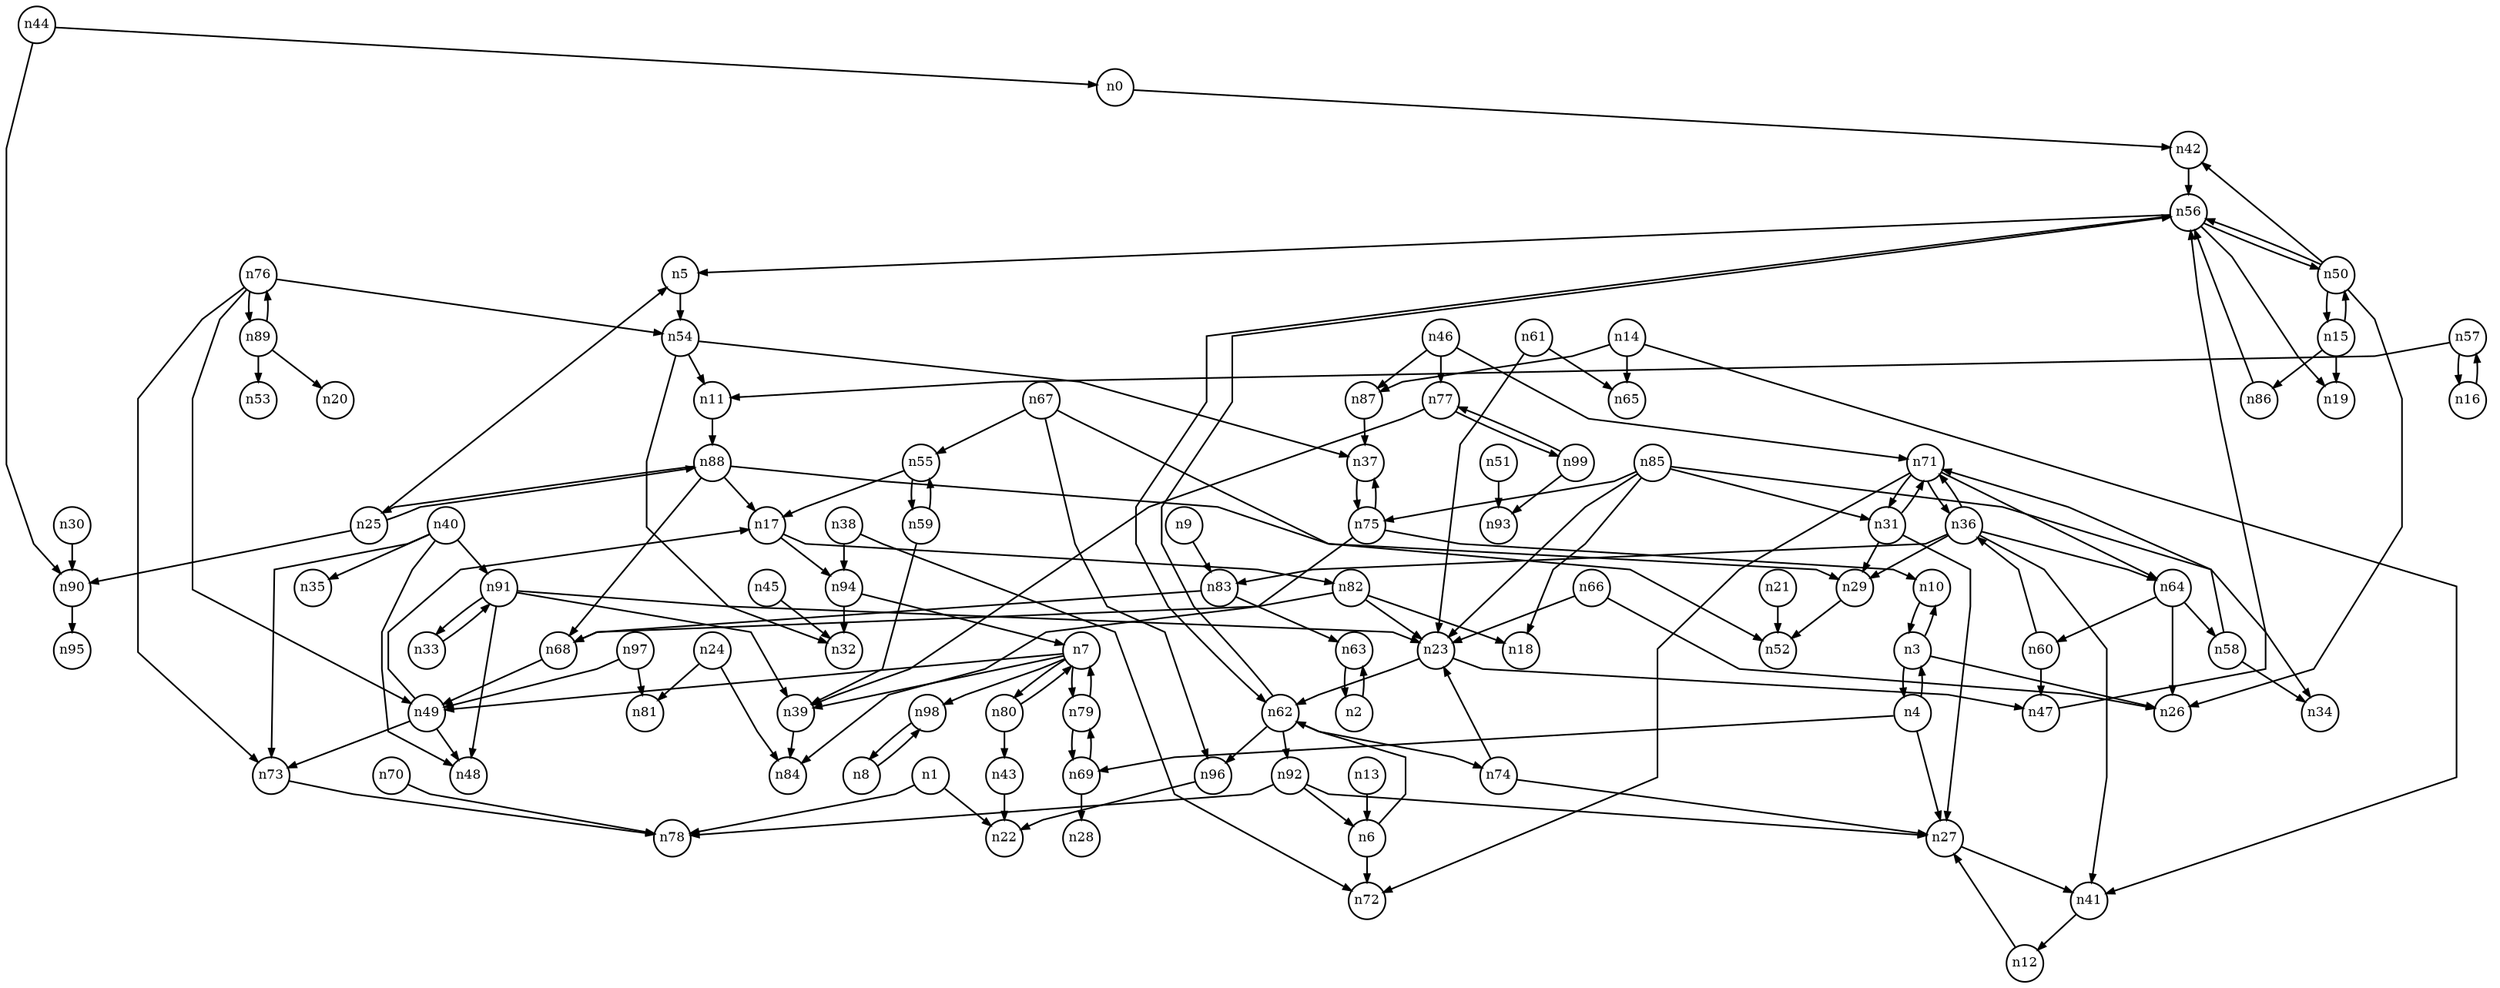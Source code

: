 digraph G{
splines=polyline;
ranksep=0.22;
nodesep=0.22;
nodesize=0.32;
fontsize=8
edge [arrowsize=0.5]
node [fontsize=8 shape=circle width=0.32 fixedsize=shape];

n42 -> n56
n0 -> n42
n1 -> n22
n1 -> n78
n63 -> n2
n2 -> n63
n4 -> n27
n4 -> n69
n4 -> n3
n3 -> n4
n3 -> n10
n3 -> n26
n10 -> n3
n27 -> n41
n69 -> n28
n69 -> n79
n54 -> n11
n54 -> n32
n54 -> n37
n5 -> n54
n6 -> n72
n6 -> n62
n39 -> n84
n7 -> n39
n7 -> n49
n7 -> n79
n7 -> n80
n7 -> n98
n49 -> n17
n49 -> n48
n49 -> n73
n79 -> n69
n79 -> n7
n80 -> n43
n80 -> n7
n98 -> n8
n8 -> n98
n83 -> n63
n83 -> n68
n9 -> n83
n13 -> n6
n41 -> n12
n14 -> n41
n14 -> n65
n14 -> n87
n87 -> n37
n15 -> n19
n15 -> n86
n15 -> n50
n86 -> n56
n82 -> n18
n82 -> n23
n82 -> n68
n17 -> n82
n17 -> n94
n94 -> n32
n94 -> n7
n21 -> n52
n47 -> n56
n23 -> n47
n23 -> n62
n24 -> n81
n24 -> n84
n25 -> n5
n25 -> n90
n25 -> n88
n90 -> n95
n29 -> n52
n30 -> n90
n31 -> n27
n31 -> n29
n31 -> n71
n36 -> n29
n36 -> n41
n36 -> n64
n36 -> n71
n36 -> n83
n64 -> n26
n64 -> n60
n64 -> n58
n71 -> n31
n71 -> n64
n71 -> n72
n71 -> n36
n38 -> n72
n38 -> n94
n40 -> n35
n40 -> n48
n40 -> n73
n40 -> n91
n73 -> n78
n91 -> n23
n91 -> n33
n91 -> n39
n91 -> n48
n12 -> n27
n43 -> n22
n44 -> n0
n44 -> n90
n45 -> n32
n46 -> n71
n46 -> n77
n46 -> n87
n77 -> n39
n77 -> n99
n50 -> n15
n50 -> n26
n50 -> n42
n50 -> n56
n51 -> n93
n11 -> n88
n37 -> n75
n55 -> n17
n55 -> n59
n56 -> n5
n56 -> n19
n56 -> n50
n56 -> n62
n62 -> n74
n62 -> n92
n62 -> n96
n62 -> n56
n57 -> n11
n57 -> n16
n16 -> n57
n58 -> n34
n58 -> n71
n59 -> n39
n59 -> n55
n60 -> n47
n60 -> n36
n61 -> n23
n61 -> n65
n74 -> n23
n74 -> n27
n92 -> n6
n92 -> n27
n92 -> n78
n96 -> n22
n66 -> n23
n66 -> n26
n67 -> n52
n67 -> n55
n67 -> n96
n70 -> n78
n75 -> n10
n75 -> n37
n75 -> n84
n76 -> n49
n76 -> n54
n76 -> n73
n76 -> n89
n89 -> n20
n89 -> n53
n89 -> n76
n68 -> n49
n85 -> n18
n85 -> n23
n85 -> n31
n85 -> n34
n85 -> n75
n88 -> n17
n88 -> n25
n88 -> n29
n88 -> n68
n33 -> n91
n97 -> n49
n97 -> n81
n99 -> n77
n99 -> n93
}
